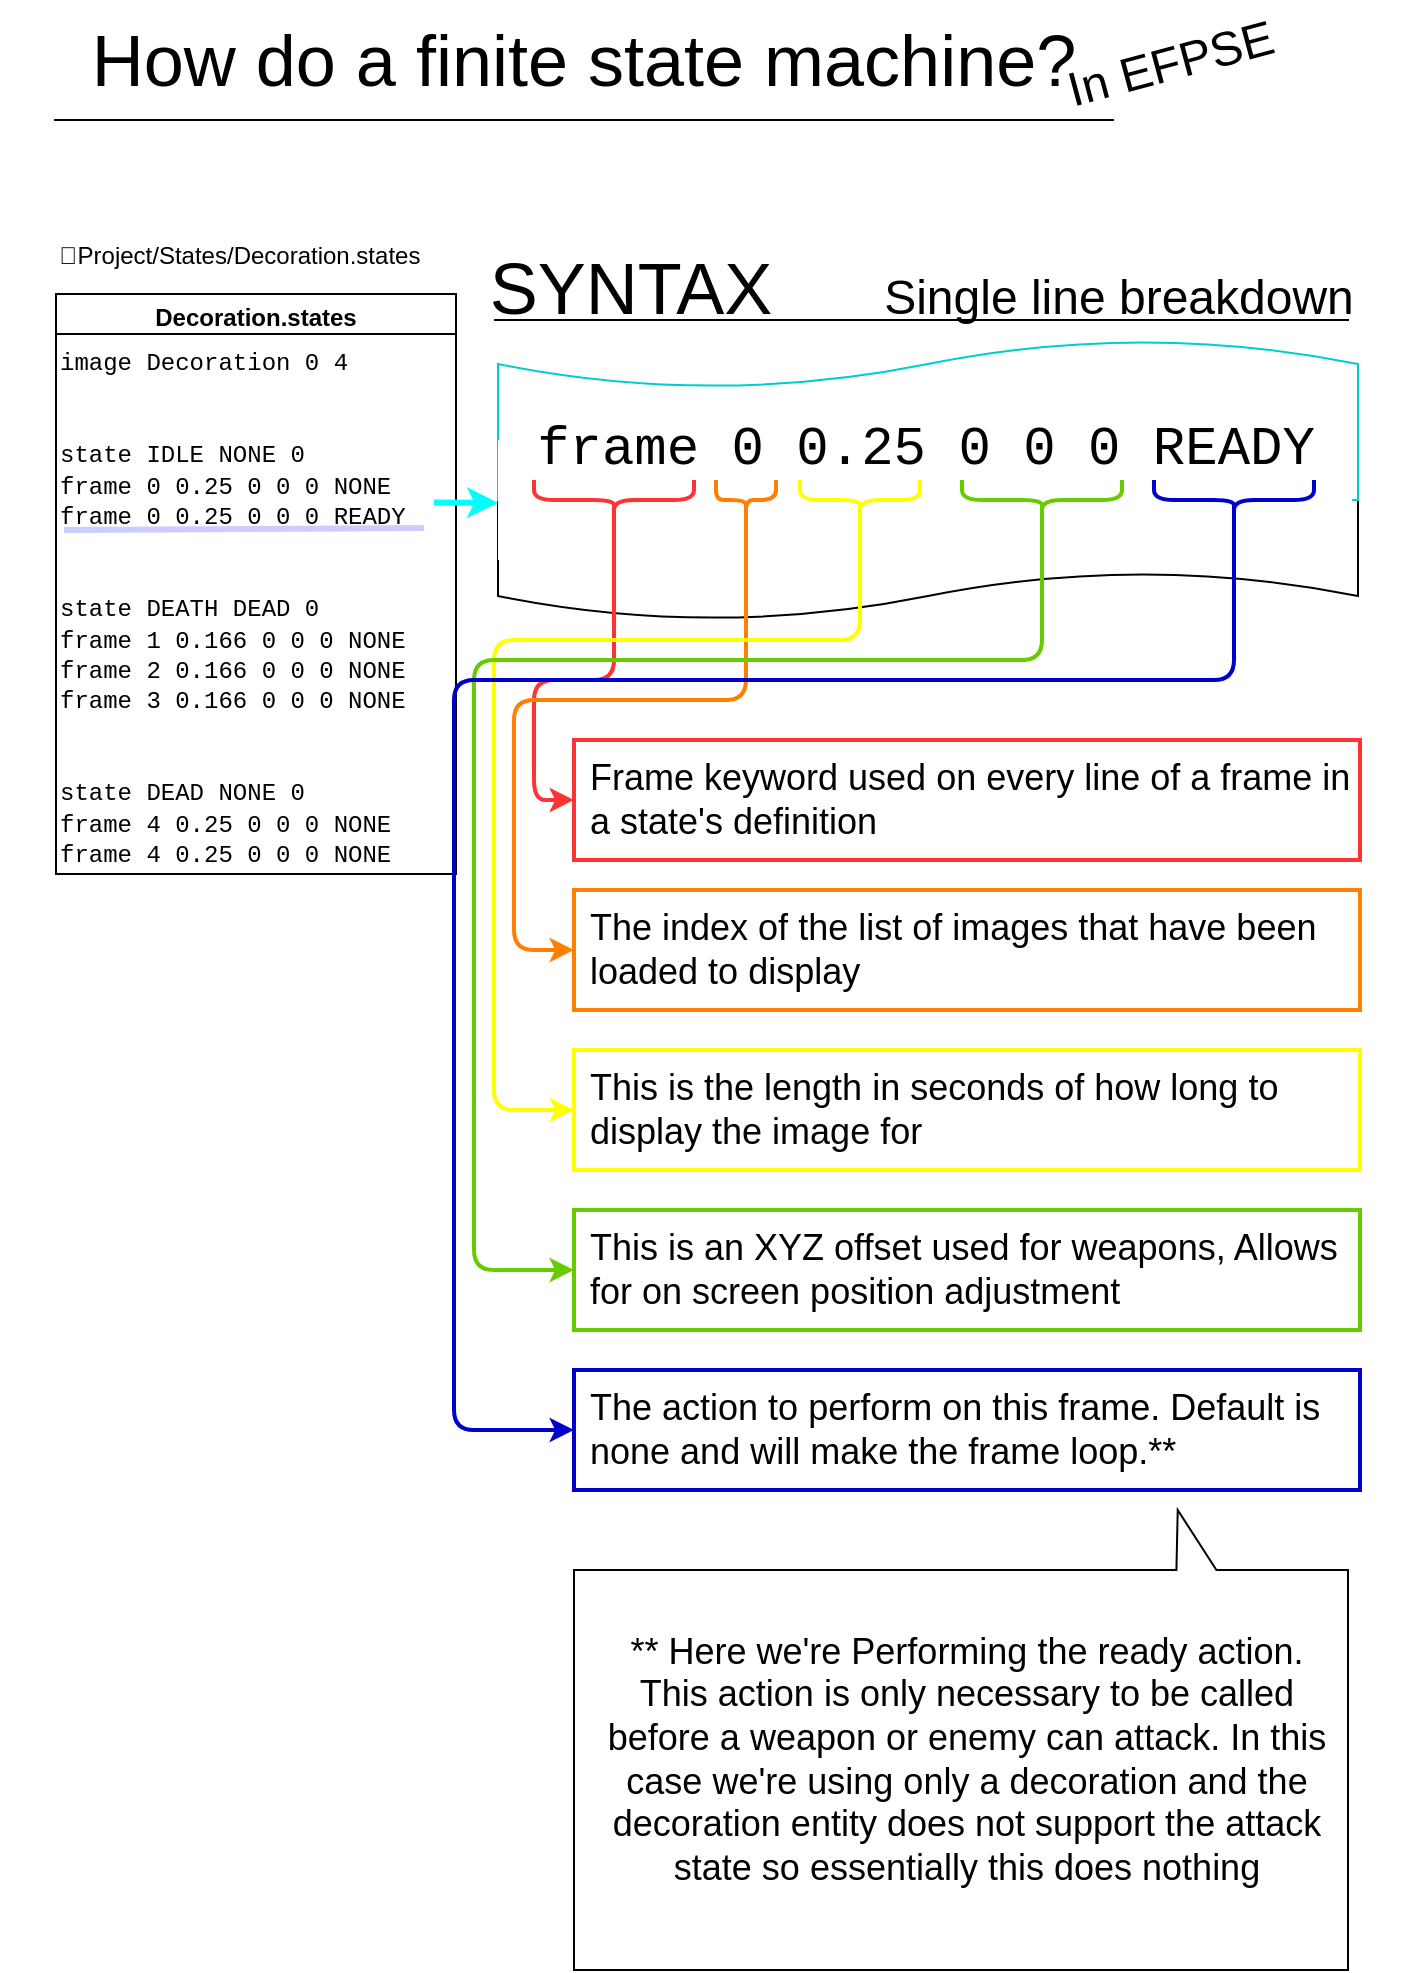 <mxfile>
    <diagram id="GAWc1gAhpG-Zxj6IqSYM" name="Page-1">
        <mxGraphModel dx="1066" dy="630" grid="1" gridSize="10" guides="1" tooltips="1" connect="1" arrows="1" fold="1" page="1" pageScale="1" pageWidth="850" pageHeight="1100" math="0" shadow="0">
            <root>
                <mxCell id="0"/>
                <mxCell id="1" parent="0"/>
                <mxCell id="79" value="" style="rounded=0;whiteSpace=wrap;html=1;fontSize=18;strokeColor=#FF3333;strokeWidth=2;" vertex="1" parent="1">
                    <mxGeometry x="440" y="370" width="393" height="60" as="geometry"/>
                </mxCell>
                <mxCell id="2" value="&lt;span style=&quot;font-size: 36px;&quot;&gt;How do a finite state machine?&lt;/span&gt;" style="text;html=1;strokeColor=none;fillColor=none;align=center;verticalAlign=middle;whiteSpace=wrap;rounded=0;" parent="1" vertex="1">
                    <mxGeometry x="180" width="530" height="60" as="geometry"/>
                </mxCell>
                <mxCell id="3" value="" style="endArrow=none;html=1;fontSize=36;exitX=0;exitY=1;exitDx=0;exitDy=0;entryX=1;entryY=1;entryDx=0;entryDy=0;rounded=0;" parent="1" source="2" target="2" edge="1">
                    <mxGeometry width="50" height="50" relative="1" as="geometry">
                        <mxPoint x="330" y="200" as="sourcePoint"/>
                        <mxPoint x="380" y="150" as="targetPoint"/>
                    </mxGeometry>
                </mxCell>
                <mxCell id="72" value="" style="edgeStyle=none;html=1;strokeColor=#00FFFF;fontFamily=Courier New;fontSize=27;" parent="1" edge="1">
                    <mxGeometry relative="1" as="geometry">
                        <mxPoint x="256.667" y="500" as="sourcePoint"/>
                        <mxPoint x="256.667" y="500" as="targetPoint"/>
                    </mxGeometry>
                </mxCell>
                <mxCell id="33" value="Decoration.states" style="swimlane;whiteSpace=wrap;html=1;gradientColor=none;fillColor=default;swimlaneLine=1;labelBackgroundColor=none;rounded=0;" parent="1" vertex="1">
                    <mxGeometry x="181" y="147" width="200" height="290" as="geometry"/>
                </mxCell>
                <mxCell id="37" value="" style="rounded=0;whiteSpace=wrap;html=1;labelBackgroundColor=none;fillColor=default;gradientColor=none;" parent="33" vertex="1">
                    <mxGeometry y="20" width="200" height="270" as="geometry"/>
                </mxCell>
                <mxCell id="36" value="&lt;font face=&quot;Courier New&quot;&gt;image Decoration 0 4&lt;br&gt;&lt;br&gt;&lt;br&gt;state IDLE NONE 0&lt;br&gt;frame 0 0.25 0 0 0 NONE&lt;br&gt;frame 0 0.25 0 0 0 READY&lt;br&gt;&lt;br&gt;&lt;br&gt;state DEATH DEAD 0&lt;br&gt;frame 1 0.166 0 0 0 NONE&lt;br&gt;frame 2 0.166 0 0 0 NONE&lt;br&gt;frame 3 0.166 0 0 0 NONE&lt;br&gt;&lt;br&gt;&lt;br&gt;state DEAD NONE 0&lt;br&gt;frame 4 0.25 0 0 0 NONE&lt;br&gt;frame 4 0.25 0 0 0 NONE&lt;/font&gt;" style="text;whiteSpace=wrap;html=1;rounded=0;" parent="33" vertex="1">
                    <mxGeometry y="20" width="180" height="270" as="geometry"/>
                </mxCell>
                <mxCell id="40" value="📂Project/States/Decoration.states" style="text;html=1;strokeColor=none;fillColor=none;align=center;verticalAlign=middle;whiteSpace=wrap;rounded=0;labelBackgroundColor=none;" parent="1" vertex="1">
                    <mxGeometry x="153" y="113" width="240" height="30" as="geometry"/>
                </mxCell>
                <mxCell id="43" value="&lt;font style=&quot;font-size: 24px;&quot;&gt;In EFPSE&lt;/font&gt;" style="text;html=1;strokeColor=none;fillColor=none;align=center;verticalAlign=middle;whiteSpace=wrap;rounded=0;labelBackgroundColor=none;rotation=-15;" parent="1" vertex="1">
                    <mxGeometry x="674" y="17" width="129" height="30" as="geometry"/>
                </mxCell>
                <mxCell id="45" value="&lt;font style=&quot;font-size: 36px;&quot;&gt;SYNTAX&lt;/font&gt;" style="text;html=1;strokeColor=none;fillColor=none;align=center;verticalAlign=middle;whiteSpace=wrap;rounded=0;" parent="1" vertex="1">
                    <mxGeometry x="431" y="124" width="75" height="40" as="geometry"/>
                </mxCell>
                <mxCell id="46" value="" style="endArrow=none;html=1;fontSize=18;rounded=0;" parent="1" edge="1">
                    <mxGeometry width="50" height="50" relative="1" as="geometry">
                        <mxPoint x="400" y="160" as="sourcePoint"/>
                        <mxPoint x="827.5" y="160" as="targetPoint"/>
                    </mxGeometry>
                </mxCell>
                <mxCell id="64" value="" style="shape=document;whiteSpace=wrap;html=1;boundedLbl=1;labelBackgroundColor=none;strokeColor=default;fontFamily=Courier New;fontSize=24;" parent="1" vertex="1">
                    <mxGeometry x="402" y="230" width="430" height="80" as="geometry"/>
                </mxCell>
                <mxCell id="65" value="" style="shape=document;whiteSpace=wrap;html=1;boundedLbl=1;labelBackgroundColor=none;strokeColor=#00CCCC;fontFamily=Courier New;fontSize=24;rotation=-180;" parent="1" vertex="1">
                    <mxGeometry x="402" y="170" width="430" height="80" as="geometry"/>
                </mxCell>
                <mxCell id="66" value="" style="endArrow=none;html=1;strokeWidth=3;fillColor=#60a917;strokeColor=#CCCCFF;" parent="1" edge="1">
                    <mxGeometry width="50" height="50" relative="1" as="geometry">
                        <mxPoint x="185" y="265" as="sourcePoint"/>
                        <mxPoint x="365" y="264" as="targetPoint"/>
                    </mxGeometry>
                </mxCell>
                <mxCell id="67" value="" style="endArrow=classic;html=1;entryX=1;entryY=-0.017;entryDx=0;entryDy=0;entryPerimeter=0;fillColor=#fff2cc;strokeColor=#00FFFF;strokeWidth=3;exitX=0.945;exitY=0.312;exitDx=0;exitDy=0;exitPerimeter=0;" parent="1" target="65" edge="1" source="37">
                    <mxGeometry width="50" height="50" relative="1" as="geometry">
                        <mxPoint x="370" y="260" as="sourcePoint"/>
                        <mxPoint x="410" y="209.88" as="targetPoint"/>
                    </mxGeometry>
                </mxCell>
                <mxCell id="68" value="" style="rounded=0;whiteSpace=wrap;html=1;labelBackgroundColor=none;strokeColor=none;fontFamily=Courier New;fontSize=24;" parent="1" vertex="1">
                    <mxGeometry x="402" y="220" width="427" height="60" as="geometry"/>
                </mxCell>
                <mxCell id="71" value="&lt;span style=&quot;text-align: left;&quot;&gt;&lt;font style=&quot;font-size: 27px;&quot;&gt;frame 0 0.25 0 0 0 READY&lt;/font&gt;&lt;/span&gt;" style="text;html=1;strokeColor=none;fillColor=none;align=center;verticalAlign=middle;whiteSpace=wrap;rounded=0;labelBackgroundColor=none;fontFamily=Courier New;fontSize=24;" parent="1" vertex="1">
                    <mxGeometry x="365.5" y="210" width="500" height="30" as="geometry"/>
                </mxCell>
                <mxCell id="73" value="" style="shape=curlyBracket;whiteSpace=wrap;html=1;rounded=1;flipH=1;labelPosition=right;verticalLabelPosition=middle;align=left;verticalAlign=middle;labelBackgroundColor=none;strokeColor=#FF3333;fontFamily=Courier New;fontSize=27;rotation=90;fillColor=default;strokeWidth=2;" parent="1" vertex="1">
                    <mxGeometry x="450" y="210" width="20" height="80" as="geometry"/>
                </mxCell>
                <mxCell id="74" value="" style="shape=curlyBracket;whiteSpace=wrap;html=1;rounded=1;flipH=1;labelPosition=right;verticalLabelPosition=middle;align=left;verticalAlign=middle;labelBackgroundColor=none;strokeColor=#FF8000;fontFamily=Courier New;fontSize=27;rotation=90;fillColor=default;strokeWidth=2;" parent="1" vertex="1">
                    <mxGeometry x="516" y="235" width="20" height="30" as="geometry"/>
                </mxCell>
                <mxCell id="75" value="" style="shape=curlyBracket;whiteSpace=wrap;html=1;rounded=1;flipH=1;labelPosition=right;verticalLabelPosition=middle;align=left;verticalAlign=middle;labelBackgroundColor=none;strokeColor=#FFFF00;fontFamily=Courier New;fontSize=27;rotation=90;fillColor=default;size=0.5;strokeWidth=2;" parent="1" vertex="1">
                    <mxGeometry x="573" y="220" width="20" height="60" as="geometry"/>
                </mxCell>
                <mxCell id="76" value="" style="shape=curlyBracket;whiteSpace=wrap;html=1;rounded=1;flipH=1;labelPosition=right;verticalLabelPosition=middle;align=left;verticalAlign=middle;labelBackgroundColor=none;strokeColor=#66CC00;fontFamily=Courier New;fontSize=27;rotation=90;fillColor=default;size=0.5;strokeWidth=2;" parent="1" vertex="1">
                    <mxGeometry x="664" y="210" width="20" height="80" as="geometry"/>
                </mxCell>
                <mxCell id="77" value="" style="shape=curlyBracket;whiteSpace=wrap;html=1;rounded=1;flipH=1;labelPosition=right;verticalLabelPosition=middle;align=left;verticalAlign=middle;labelBackgroundColor=none;strokeColor=#0000CC;fontFamily=Courier New;fontSize=27;rotation=90;fillColor=default;size=0.5;strokeWidth=2;" parent="1" vertex="1">
                    <mxGeometry x="760" y="210" width="20" height="80" as="geometry"/>
                </mxCell>
                <mxCell id="78" value="&lt;span style=&quot;font-size: 18px; background-color: initial;&quot;&gt;Frame keyword used on every line of a frame in a state's definition&lt;/span&gt;" style="text;html=1;strokeColor=none;fillColor=none;align=left;verticalAlign=middle;whiteSpace=wrap;rounded=0;" vertex="1" parent="1">
                    <mxGeometry x="446" y="385" width="395" height="30" as="geometry"/>
                </mxCell>
                <mxCell id="80" value="" style="rounded=0;whiteSpace=wrap;html=1;fontSize=18;strokeColor=#FF8000;strokeWidth=2;" vertex="1" parent="1">
                    <mxGeometry x="440" y="445" width="393" height="60" as="geometry"/>
                </mxCell>
                <mxCell id="81" value="&lt;span style=&quot;font-size: 18px;&quot;&gt;The index of the list of images that have been loaded to display&lt;/span&gt;" style="text;html=1;strokeColor=none;fillColor=none;align=left;verticalAlign=middle;whiteSpace=wrap;rounded=0;" vertex="1" parent="1">
                    <mxGeometry x="446" y="460" width="395" height="30" as="geometry"/>
                </mxCell>
                <mxCell id="82" value="" style="rounded=0;whiteSpace=wrap;html=1;fontSize=18;strokeColor=#FFFF00;strokeWidth=2;" vertex="1" parent="1">
                    <mxGeometry x="440" y="525" width="393" height="60" as="geometry"/>
                </mxCell>
                <mxCell id="83" value="&lt;span style=&quot;font-size: 18px;&quot;&gt;This is the length in seconds of how long to display the image for&lt;/span&gt;" style="text;html=1;strokeColor=none;fillColor=none;align=left;verticalAlign=middle;whiteSpace=wrap;rounded=0;" vertex="1" parent="1">
                    <mxGeometry x="446" y="540" width="395" height="30" as="geometry"/>
                </mxCell>
                <mxCell id="84" value="" style="rounded=0;whiteSpace=wrap;html=1;fontSize=18;strokeColor=#66CC00;strokeWidth=2;" vertex="1" parent="1">
                    <mxGeometry x="440" y="605" width="393" height="60" as="geometry"/>
                </mxCell>
                <mxCell id="85" value="&lt;span style=&quot;font-size: 18px;&quot;&gt;This is an XYZ offset used for weapons, Allows for on screen position adjustment&lt;/span&gt;" style="text;html=1;strokeColor=none;fillColor=none;align=left;verticalAlign=middle;whiteSpace=wrap;rounded=0;" vertex="1" parent="1">
                    <mxGeometry x="446" y="620" width="395" height="30" as="geometry"/>
                </mxCell>
                <mxCell id="86" value="" style="rounded=0;whiteSpace=wrap;html=1;fontSize=18;strokeWidth=2;strokeColor=#0000CC;" vertex="1" parent="1">
                    <mxGeometry x="440" y="685" width="393" height="60" as="geometry"/>
                </mxCell>
                <mxCell id="87" value="&lt;span style=&quot;font-size: 18px; background-color: initial;&quot;&gt;The action to perform on this frame. Default is none and will make the frame loop.**&lt;/span&gt;" style="text;html=1;strokeColor=none;fillColor=none;align=left;verticalAlign=middle;whiteSpace=wrap;rounded=0;" vertex="1" parent="1">
                    <mxGeometry x="446" y="700" width="395" height="30" as="geometry"/>
                </mxCell>
                <mxCell id="89" value="" style="shape=callout;whiteSpace=wrap;html=1;perimeter=calloutPerimeter;fontSize=18;position2=0.22;rotation=-180;size=30;position=0.17;" vertex="1" parent="1">
                    <mxGeometry x="440" y="755" width="387" height="230" as="geometry"/>
                </mxCell>
                <mxCell id="88" value="** Here we're Performing the ready action. This action is only necessary to be called before a weapon or enemy can attack. In this case we're using only a decoration and the decoration entity does not support the attack state so essentially this does nothing" style="text;html=1;strokeColor=none;fillColor=none;align=center;verticalAlign=middle;whiteSpace=wrap;rounded=0;fontSize=18;" vertex="1" parent="1">
                    <mxGeometry x="455" y="815" width="363" height="130" as="geometry"/>
                </mxCell>
                <mxCell id="91" value="&lt;span style=&quot;font-size: 24px;&quot;&gt;Single line breakdown&lt;/span&gt;" style="text;html=1;strokeColor=none;fillColor=none;align=center;verticalAlign=middle;whiteSpace=wrap;rounded=0;fontSize=11;" vertex="1" parent="1">
                    <mxGeometry x="575" y="134" width="275" height="30" as="geometry"/>
                </mxCell>
                <mxCell id="92" value="" style="endArrow=classic;html=1;fontSize=18;exitX=0.1;exitY=0.5;exitDx=0;exitDy=0;exitPerimeter=0;entryX=0;entryY=0.5;entryDx=0;entryDy=0;strokeColor=#FF3333;strokeWidth=2;" edge="1" parent="1" source="73" target="79">
                    <mxGeometry width="50" height="50" relative="1" as="geometry">
                        <mxPoint x="560" y="340" as="sourcePoint"/>
                        <mxPoint x="400" y="400" as="targetPoint"/>
                        <Array as="points">
                            <mxPoint x="460" y="340"/>
                            <mxPoint x="420" y="340"/>
                            <mxPoint x="420" y="400"/>
                        </Array>
                    </mxGeometry>
                </mxCell>
                <mxCell id="93" value="" style="endArrow=classic;html=1;fontSize=18;exitX=0.1;exitY=0.5;exitDx=0;exitDy=0;exitPerimeter=0;entryX=0;entryY=0.5;entryDx=0;entryDy=0;strokeColor=#FF8000;strokeWidth=2;" edge="1" parent="1" source="74" target="80">
                    <mxGeometry width="50" height="50" relative="1" as="geometry">
                        <mxPoint x="470" y="268" as="sourcePoint"/>
                        <mxPoint x="526" y="330" as="targetPoint"/>
                        <Array as="points">
                            <mxPoint x="526" y="350"/>
                            <mxPoint x="480" y="350"/>
                            <mxPoint x="410" y="350"/>
                            <mxPoint x="410" y="475"/>
                        </Array>
                    </mxGeometry>
                </mxCell>
                <mxCell id="94" value="" style="endArrow=classic;html=1;fontSize=18;exitX=0.1;exitY=0.5;exitDx=0;exitDy=0;exitPerimeter=0;entryX=0;entryY=0.5;entryDx=0;entryDy=0;strokeColor=#FFFF00;strokeWidth=2;" edge="1" parent="1" source="75" target="82">
                    <mxGeometry width="50" height="50" relative="1" as="geometry">
                        <mxPoint x="536" y="268" as="sourcePoint"/>
                        <mxPoint x="583" y="330" as="targetPoint"/>
                        <Array as="points">
                            <mxPoint x="583" y="320"/>
                            <mxPoint x="400" y="320"/>
                            <mxPoint x="400" y="555"/>
                        </Array>
                    </mxGeometry>
                </mxCell>
                <mxCell id="95" value="" style="endArrow=classic;html=1;fontSize=18;exitX=0.1;exitY=0.5;exitDx=0;exitDy=0;exitPerimeter=0;entryX=0;entryY=0.5;entryDx=0;entryDy=0;strokeColor=#66CC00;strokeWidth=2;" edge="1" parent="1" source="76" target="84">
                    <mxGeometry width="50" height="50" relative="1" as="geometry">
                        <mxPoint x="593" y="268" as="sourcePoint"/>
                        <mxPoint x="674" y="330" as="targetPoint"/>
                        <Array as="points">
                            <mxPoint x="674" y="330"/>
                            <mxPoint x="390" y="330"/>
                            <mxPoint x="390" y="560"/>
                            <mxPoint x="390" y="635"/>
                        </Array>
                    </mxGeometry>
                </mxCell>
                <mxCell id="96" value="" style="endArrow=classic;html=1;fontSize=18;exitX=0.1;exitY=0.5;exitDx=0;exitDy=0;exitPerimeter=0;entryX=0;entryY=0.5;entryDx=0;entryDy=0;strokeWidth=2;strokeColor=#0000CC;" edge="1" parent="1" source="77" target="86">
                    <mxGeometry width="50" height="50" relative="1" as="geometry">
                        <mxPoint x="684" y="268" as="sourcePoint"/>
                        <mxPoint x="770" y="320" as="targetPoint"/>
                        <Array as="points">
                            <mxPoint x="770" y="340"/>
                            <mxPoint x="380" y="340"/>
                            <mxPoint x="380" y="500"/>
                            <mxPoint x="380" y="715"/>
                        </Array>
                    </mxGeometry>
                </mxCell>
            </root>
        </mxGraphModel>
    </diagram>
</mxfile>